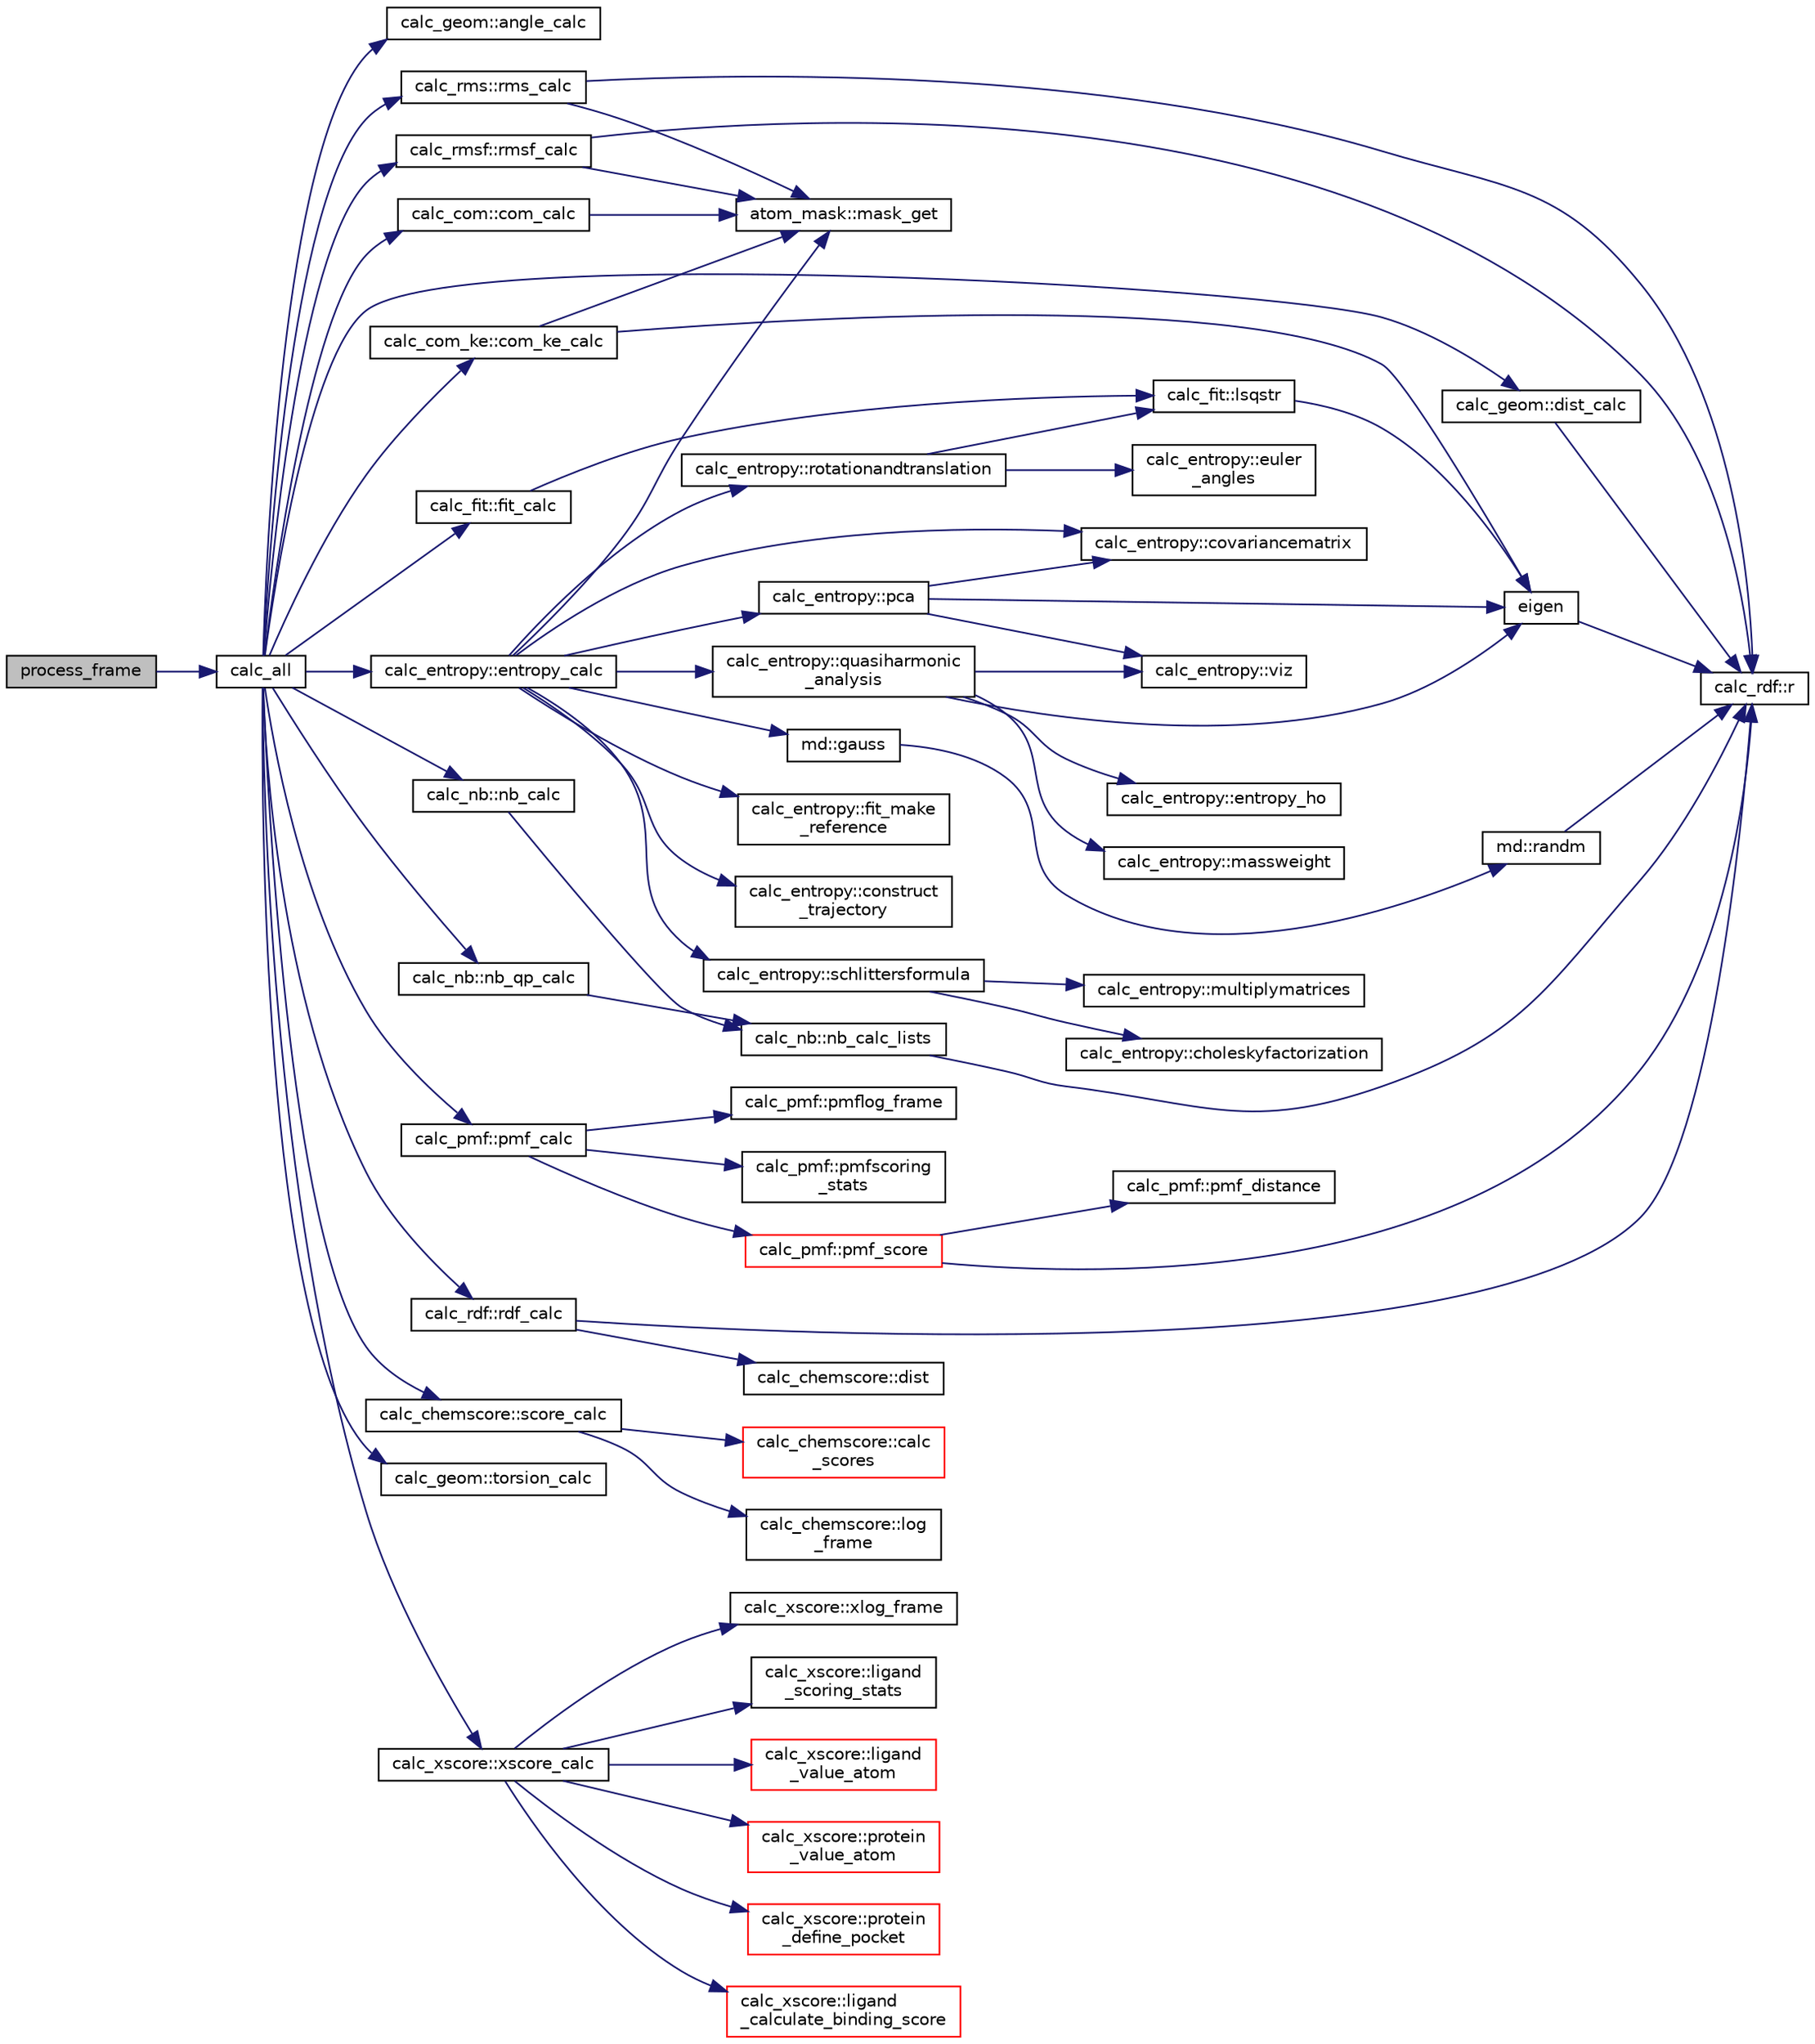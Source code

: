 digraph "process_frame"
{
  edge [fontname="Helvetica",fontsize="10",labelfontname="Helvetica",labelfontsize="10"];
  node [fontname="Helvetica",fontsize="10",shape=record];
  rankdir="LR";
  Node1 [label="process_frame",height=0.2,width=0.4,color="black", fillcolor="grey75", style="filled" fontcolor="black"];
  Node1 -> Node2 [color="midnightblue",fontsize="10",style="solid",fontname="Helvetica"];
  Node2 [label="calc_all",height=0.2,width=0.4,color="black", fillcolor="white", style="filled",URL="$qcalc_8f90.html#a5befd1d444d41d7d1e4bf8b297c17ee2"];
  Node2 -> Node3 [color="midnightblue",fontsize="10",style="solid",fontname="Helvetica"];
  Node3 [label="calc_geom::angle_calc",height=0.2,width=0.4,color="black", fillcolor="white", style="filled",URL="$classcalc__geom.html#ac7a76181631ae1bfed15607f66009fe1"];
  Node2 -> Node4 [color="midnightblue",fontsize="10",style="solid",fontname="Helvetica"];
  Node4 [label="calc_com::com_calc",height=0.2,width=0.4,color="black", fillcolor="white", style="filled",URL="$classcalc__com.html#a8d29a63ddb97850c536c8acda9856013"];
  Node4 -> Node5 [color="midnightblue",fontsize="10",style="solid",fontname="Helvetica"];
  Node5 [label="atom_mask::mask_get",height=0.2,width=0.4,color="black", fillcolor="white", style="filled",URL="$classatom__mask.html#a9fb5742f563c05202fb3ac7175f80196"];
  Node2 -> Node6 [color="midnightblue",fontsize="10",style="solid",fontname="Helvetica"];
  Node6 [label="calc_com_ke::com_ke_calc",height=0.2,width=0.4,color="black", fillcolor="white", style="filled",URL="$classcalc__com__ke.html#a4721321fae51d63d7da0b33189366be2"];
  Node6 -> Node5 [color="midnightblue",fontsize="10",style="solid",fontname="Helvetica"];
  Node6 -> Node7 [color="midnightblue",fontsize="10",style="solid",fontname="Helvetica"];
  Node7 [label="eigen",height=0.2,width=0.4,color="black", fillcolor="white", style="filled",URL="$eigen_8f90.html#a6235fe5aa226f81d60122047e156250f"];
  Node7 -> Node8 [color="midnightblue",fontsize="10",style="solid",fontname="Helvetica"];
  Node8 [label="calc_rdf::r",height=0.2,width=0.4,color="black", fillcolor="white", style="filled",URL="$classcalc__rdf.html#a203d29eb42a922de8786e02bef09868a"];
  Node2 -> Node9 [color="midnightblue",fontsize="10",style="solid",fontname="Helvetica"];
  Node9 [label="calc_geom::dist_calc",height=0.2,width=0.4,color="black", fillcolor="white", style="filled",URL="$classcalc__geom.html#a944ba8085f76be268d1f09a8d26c8afd"];
  Node9 -> Node8 [color="midnightblue",fontsize="10",style="solid",fontname="Helvetica"];
  Node2 -> Node10 [color="midnightblue",fontsize="10",style="solid",fontname="Helvetica"];
  Node10 [label="calc_entropy::entropy_calc",height=0.2,width=0.4,color="black", fillcolor="white", style="filled",URL="$classcalc__entropy.html#aa0d5bd96bcbb6587c5e1e624674e5e4e"];
  Node10 -> Node11 [color="midnightblue",fontsize="10",style="solid",fontname="Helvetica"];
  Node11 [label="calc_entropy::fit_make\l_reference",height=0.2,width=0.4,color="black", fillcolor="white", style="filled",URL="$classcalc__entropy.html#a874a920bba323f41659a5a5b14988c01"];
  Node10 -> Node12 [color="midnightblue",fontsize="10",style="solid",fontname="Helvetica"];
  Node12 [label="calc_entropy::construct\l_trajectory",height=0.2,width=0.4,color="black", fillcolor="white", style="filled",URL="$classcalc__entropy.html#a2706ab3575d4580b597c79e13eb3bb5d"];
  Node10 -> Node13 [color="midnightblue",fontsize="10",style="solid",fontname="Helvetica"];
  Node13 [label="calc_entropy::rotationandtranslation",height=0.2,width=0.4,color="black", fillcolor="white", style="filled",URL="$classcalc__entropy.html#ac138d87a9a4edec83f075e4ae4525ef6"];
  Node13 -> Node14 [color="midnightblue",fontsize="10",style="solid",fontname="Helvetica"];
  Node14 [label="calc_fit::lsqstr",height=0.2,width=0.4,color="black", fillcolor="white", style="filled",URL="$classcalc__fit.html#aac8547f0c38c8a8b690d296238ffa70a"];
  Node14 -> Node7 [color="midnightblue",fontsize="10",style="solid",fontname="Helvetica"];
  Node13 -> Node15 [color="midnightblue",fontsize="10",style="solid",fontname="Helvetica"];
  Node15 [label="calc_entropy::euler\l_angles",height=0.2,width=0.4,color="black", fillcolor="white", style="filled",URL="$classcalc__entropy.html#ae9756fd0464bdb3c038ac5d3388a1847"];
  Node10 -> Node5 [color="midnightblue",fontsize="10",style="solid",fontname="Helvetica"];
  Node10 -> Node16 [color="midnightblue",fontsize="10",style="solid",fontname="Helvetica"];
  Node16 [label="calc_entropy::covariancematrix",height=0.2,width=0.4,color="black", fillcolor="white", style="filled",URL="$classcalc__entropy.html#a3755d627dc2eefc79df4b59a4250ed9a"];
  Node10 -> Node17 [color="midnightblue",fontsize="10",style="solid",fontname="Helvetica"];
  Node17 [label="calc_entropy::schlittersformula",height=0.2,width=0.4,color="black", fillcolor="white", style="filled",URL="$classcalc__entropy.html#aa6f0af095a3daa755f27611c7ee3a137"];
  Node17 -> Node18 [color="midnightblue",fontsize="10",style="solid",fontname="Helvetica"];
  Node18 [label="calc_entropy::multiplymatrices",height=0.2,width=0.4,color="black", fillcolor="white", style="filled",URL="$classcalc__entropy.html#a1bf295689ab7aa8ba66f5d835758c3ca"];
  Node17 -> Node19 [color="midnightblue",fontsize="10",style="solid",fontname="Helvetica"];
  Node19 [label="calc_entropy::choleskyfactorization",height=0.2,width=0.4,color="black", fillcolor="white", style="filled",URL="$classcalc__entropy.html#ab9136e2396446b5059a5fe7d36125573"];
  Node10 -> Node20 [color="midnightblue",fontsize="10",style="solid",fontname="Helvetica"];
  Node20 [label="calc_entropy::quasiharmonic\l_analysis",height=0.2,width=0.4,color="black", fillcolor="white", style="filled",URL="$classcalc__entropy.html#a2a9d851b8b3e7af4603059175dc539e3"];
  Node20 -> Node21 [color="midnightblue",fontsize="10",style="solid",fontname="Helvetica"];
  Node21 [label="calc_entropy::massweight",height=0.2,width=0.4,color="black", fillcolor="white", style="filled",URL="$classcalc__entropy.html#aaf7cfa4698786aa90ec49a0534983b2c"];
  Node20 -> Node22 [color="midnightblue",fontsize="10",style="solid",fontname="Helvetica"];
  Node22 [label="calc_entropy::viz",height=0.2,width=0.4,color="black", fillcolor="white", style="filled",URL="$classcalc__entropy.html#ab1305be69ef87d449d6e0a83f557ef80"];
  Node20 -> Node7 [color="midnightblue",fontsize="10",style="solid",fontname="Helvetica"];
  Node20 -> Node23 [color="midnightblue",fontsize="10",style="solid",fontname="Helvetica"];
  Node23 [label="calc_entropy::entropy_ho",height=0.2,width=0.4,color="black", fillcolor="white", style="filled",URL="$classcalc__entropy.html#ab614cb6e56be859a584badf06fdbc1fa"];
  Node10 -> Node24 [color="midnightblue",fontsize="10",style="solid",fontname="Helvetica"];
  Node24 [label="calc_entropy::pca",height=0.2,width=0.4,color="black", fillcolor="white", style="filled",URL="$classcalc__entropy.html#afae4ac42e827ba29f7e2dc444a868123"];
  Node24 -> Node16 [color="midnightblue",fontsize="10",style="solid",fontname="Helvetica"];
  Node24 -> Node22 [color="midnightblue",fontsize="10",style="solid",fontname="Helvetica"];
  Node24 -> Node7 [color="midnightblue",fontsize="10",style="solid",fontname="Helvetica"];
  Node10 -> Node25 [color="midnightblue",fontsize="10",style="solid",fontname="Helvetica"];
  Node25 [label="md::gauss",height=0.2,width=0.4,color="black", fillcolor="white", style="filled",URL="$classmd.html#ad5c98093b438b222e924abf03cea7ff4"];
  Node25 -> Node26 [color="midnightblue",fontsize="10",style="solid",fontname="Helvetica"];
  Node26 [label="md::randm",height=0.2,width=0.4,color="black", fillcolor="white", style="filled",URL="$classmd.html#a5e3b7b6f11ac03a3ffb18bdaaca242a5"];
  Node26 -> Node8 [color="midnightblue",fontsize="10",style="solid",fontname="Helvetica"];
  Node2 -> Node27 [color="midnightblue",fontsize="10",style="solid",fontname="Helvetica"];
  Node27 [label="calc_fit::fit_calc",height=0.2,width=0.4,color="black", fillcolor="white", style="filled",URL="$classcalc__fit.html#a34e3efb2981d1e8ad36d1556e6f69e18"];
  Node27 -> Node14 [color="midnightblue",fontsize="10",style="solid",fontname="Helvetica"];
  Node2 -> Node28 [color="midnightblue",fontsize="10",style="solid",fontname="Helvetica"];
  Node28 [label="calc_nb::nb_calc",height=0.2,width=0.4,color="black", fillcolor="white", style="filled",URL="$classcalc__nb.html#ab5ed70a50d41bb040e21f2e88ca8a207"];
  Node28 -> Node29 [color="midnightblue",fontsize="10",style="solid",fontname="Helvetica"];
  Node29 [label="calc_nb::nb_calc_lists",height=0.2,width=0.4,color="black", fillcolor="white", style="filled",URL="$classcalc__nb.html#a600889d4c85c927366dcdf744c4299e9"];
  Node29 -> Node8 [color="midnightblue",fontsize="10",style="solid",fontname="Helvetica"];
  Node2 -> Node30 [color="midnightblue",fontsize="10",style="solid",fontname="Helvetica"];
  Node30 [label="calc_nb::nb_qp_calc",height=0.2,width=0.4,color="black", fillcolor="white", style="filled",URL="$classcalc__nb.html#a936e04ca43919cd2cacfd48dbfac7d52"];
  Node30 -> Node29 [color="midnightblue",fontsize="10",style="solid",fontname="Helvetica"];
  Node2 -> Node31 [color="midnightblue",fontsize="10",style="solid",fontname="Helvetica"];
  Node31 [label="calc_pmf::pmf_calc",height=0.2,width=0.4,color="black", fillcolor="white", style="filled",URL="$classcalc__pmf.html#a0e57d1409c14150ce20ffbf26376a485"];
  Node31 -> Node32 [color="midnightblue",fontsize="10",style="solid",fontname="Helvetica"];
  Node32 [label="calc_pmf::pmf_score",height=0.2,width=0.4,color="red", fillcolor="white", style="filled",URL="$classcalc__pmf.html#a2ce532c8dbd81ccb5221196f08dc3a4c"];
  Node32 -> Node8 [color="midnightblue",fontsize="10",style="solid",fontname="Helvetica"];
  Node32 -> Node33 [color="midnightblue",fontsize="10",style="solid",fontname="Helvetica"];
  Node33 [label="calc_pmf::pmf_distance",height=0.2,width=0.4,color="black", fillcolor="white", style="filled",URL="$classcalc__pmf.html#ae502584ca9d4449aef004eab08ac0201"];
  Node31 -> Node34 [color="midnightblue",fontsize="10",style="solid",fontname="Helvetica"];
  Node34 [label="calc_pmf::pmflog_frame",height=0.2,width=0.4,color="black", fillcolor="white", style="filled",URL="$classcalc__pmf.html#a464bb7fb9f994fd1ae6318110bc57631"];
  Node31 -> Node35 [color="midnightblue",fontsize="10",style="solid",fontname="Helvetica"];
  Node35 [label="calc_pmf::pmfscoring\l_stats",height=0.2,width=0.4,color="black", fillcolor="white", style="filled",URL="$classcalc__pmf.html#a638031979f9e34f663de98290b3203bf"];
  Node2 -> Node36 [color="midnightblue",fontsize="10",style="solid",fontname="Helvetica"];
  Node36 [label="calc_rdf::rdf_calc",height=0.2,width=0.4,color="black", fillcolor="white", style="filled",URL="$classcalc__rdf.html#a7ab1dc36ff759913cf0737ae82a2c37b"];
  Node36 -> Node37 [color="midnightblue",fontsize="10",style="solid",fontname="Helvetica"];
  Node37 [label="calc_chemscore::dist",height=0.2,width=0.4,color="black", fillcolor="white", style="filled",URL="$classcalc__chemscore.html#aae7e243df77ac184d4fcd6cff5b0c0f2"];
  Node36 -> Node8 [color="midnightblue",fontsize="10",style="solid",fontname="Helvetica"];
  Node2 -> Node38 [color="midnightblue",fontsize="10",style="solid",fontname="Helvetica"];
  Node38 [label="calc_rms::rms_calc",height=0.2,width=0.4,color="black", fillcolor="white", style="filled",URL="$classcalc__rms.html#a79e74aee349411bedf7f3c71a81b25bb"];
  Node38 -> Node5 [color="midnightblue",fontsize="10",style="solid",fontname="Helvetica"];
  Node38 -> Node8 [color="midnightblue",fontsize="10",style="solid",fontname="Helvetica"];
  Node2 -> Node39 [color="midnightblue",fontsize="10",style="solid",fontname="Helvetica"];
  Node39 [label="calc_rmsf::rmsf_calc",height=0.2,width=0.4,color="black", fillcolor="white", style="filled",URL="$classcalc__rmsf.html#aa06c01d8ab8a9c1e62fe92d36c9a6fc4"];
  Node39 -> Node5 [color="midnightblue",fontsize="10",style="solid",fontname="Helvetica"];
  Node39 -> Node8 [color="midnightblue",fontsize="10",style="solid",fontname="Helvetica"];
  Node2 -> Node40 [color="midnightblue",fontsize="10",style="solid",fontname="Helvetica"];
  Node40 [label="calc_chemscore::score_calc",height=0.2,width=0.4,color="black", fillcolor="white", style="filled",URL="$classcalc__chemscore.html#a678c1ccc18920a66c00a8fe528997561"];
  Node40 -> Node41 [color="midnightblue",fontsize="10",style="solid",fontname="Helvetica"];
  Node41 [label="calc_chemscore::calc\l_scores",height=0.2,width=0.4,color="red", fillcolor="white", style="filled",URL="$classcalc__chemscore.html#ac685deaa80ea9769e36c6b9ac8c8462d"];
  Node40 -> Node42 [color="midnightblue",fontsize="10",style="solid",fontname="Helvetica"];
  Node42 [label="calc_chemscore::log\l_frame",height=0.2,width=0.4,color="black", fillcolor="white", style="filled",URL="$classcalc__chemscore.html#ac981dadd7632147eefe3240bada21d79"];
  Node2 -> Node43 [color="midnightblue",fontsize="10",style="solid",fontname="Helvetica"];
  Node43 [label="calc_geom::torsion_calc",height=0.2,width=0.4,color="black", fillcolor="white", style="filled",URL="$classcalc__geom.html#a7b26a568cc21cfccd5c6bc8c421c31b7"];
  Node2 -> Node44 [color="midnightblue",fontsize="10",style="solid",fontname="Helvetica"];
  Node44 [label="calc_xscore::xscore_calc",height=0.2,width=0.4,color="black", fillcolor="white", style="filled",URL="$classcalc__xscore.html#a1f2c852d7a1ed801d7b14ce6205a384e"];
  Node44 -> Node45 [color="midnightblue",fontsize="10",style="solid",fontname="Helvetica"];
  Node45 [label="calc_xscore::ligand\l_value_atom",height=0.2,width=0.4,color="red", fillcolor="white", style="filled",URL="$classcalc__xscore.html#a0e46016e4d4ad20b05df5806ae4b4c70"];
  Node44 -> Node46 [color="midnightblue",fontsize="10",style="solid",fontname="Helvetica"];
  Node46 [label="calc_xscore::protein\l_value_atom",height=0.2,width=0.4,color="red", fillcolor="white", style="filled",URL="$classcalc__xscore.html#a5a5ffe118d359c23175fcd5fdff1c5d6"];
  Node44 -> Node47 [color="midnightblue",fontsize="10",style="solid",fontname="Helvetica"];
  Node47 [label="calc_xscore::protein\l_define_pocket",height=0.2,width=0.4,color="red", fillcolor="white", style="filled",URL="$classcalc__xscore.html#ae8388e5bcc799443fceb243046278e17"];
  Node44 -> Node48 [color="midnightblue",fontsize="10",style="solid",fontname="Helvetica"];
  Node48 [label="calc_xscore::ligand\l_calculate_binding_score",height=0.2,width=0.4,color="red", fillcolor="white", style="filled",URL="$classcalc__xscore.html#aa21b212c6de7c3b229d8d91ee336630a"];
  Node44 -> Node49 [color="midnightblue",fontsize="10",style="solid",fontname="Helvetica"];
  Node49 [label="calc_xscore::xlog_frame",height=0.2,width=0.4,color="black", fillcolor="white", style="filled",URL="$classcalc__xscore.html#ade4f69793fb095b25738ca6027240398"];
  Node44 -> Node50 [color="midnightblue",fontsize="10",style="solid",fontname="Helvetica"];
  Node50 [label="calc_xscore::ligand\l_scoring_stats",height=0.2,width=0.4,color="black", fillcolor="white", style="filled",URL="$classcalc__xscore.html#a25da6b86c230610c51ec8e523934d799"];
}
